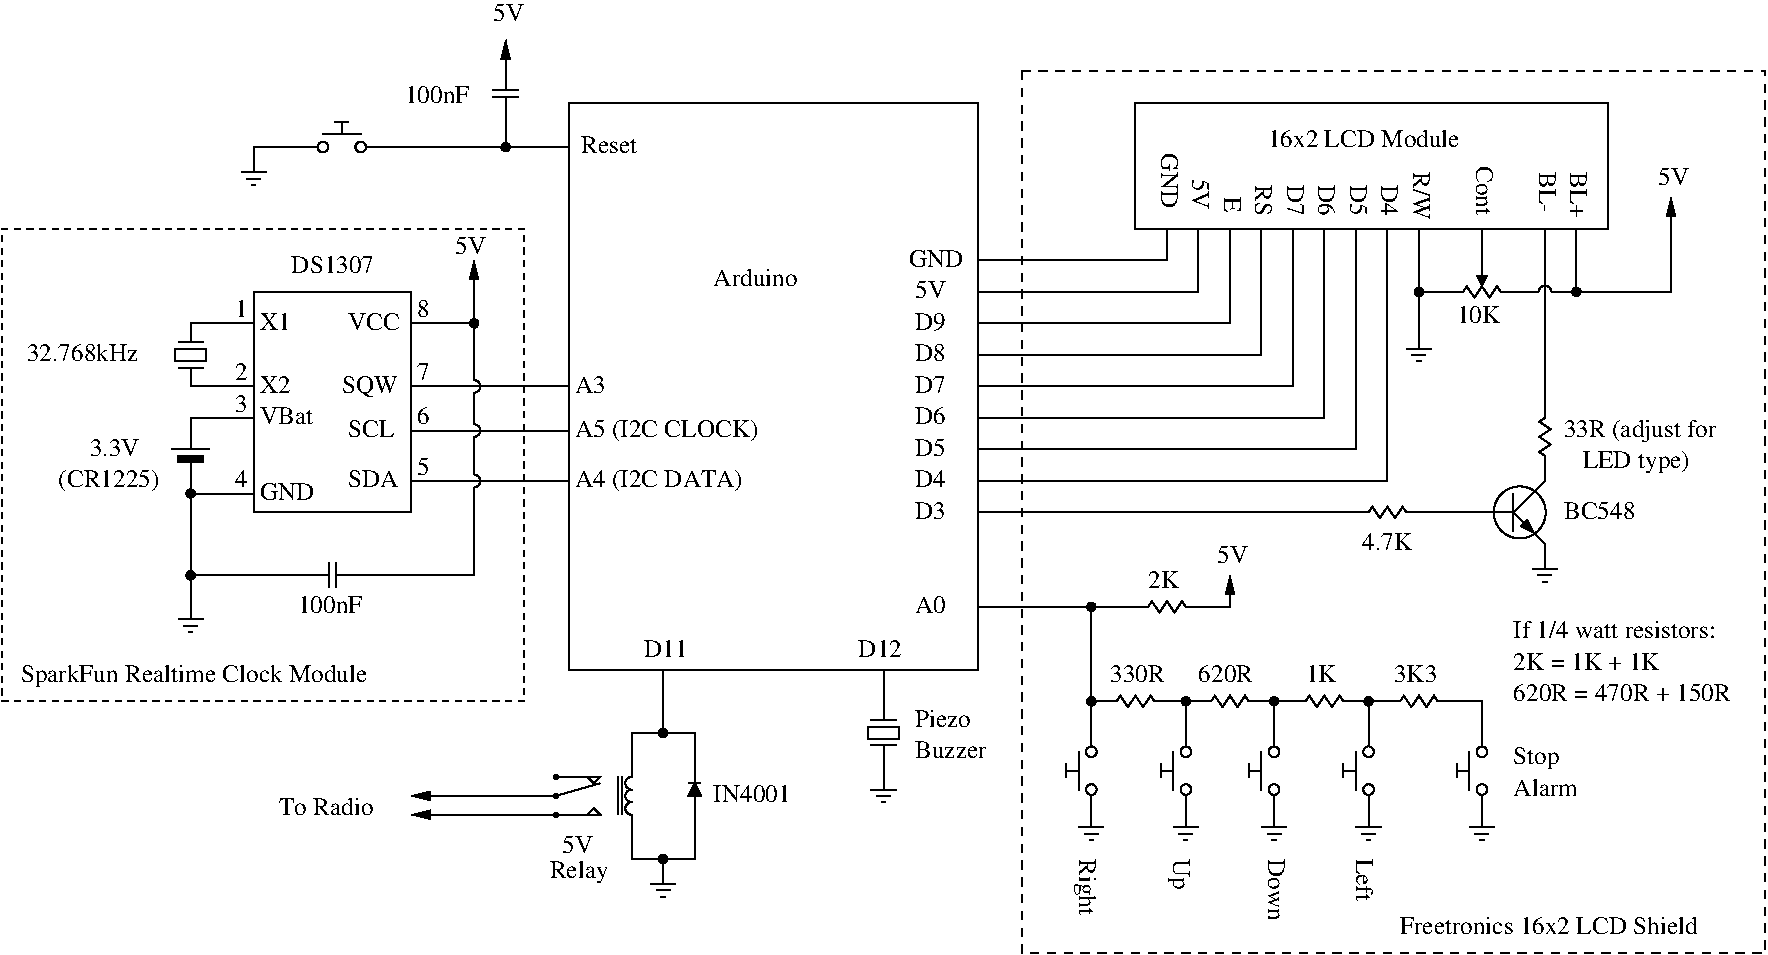 #FIG 3.2  Produced by xfig version 3.2.5b
Landscape
Center
Metric
A4      
100.00
Single
-2
1200 2
5 1 0 1 0 7 50 -1 -1 0.000 0 0 0 0 11475.000 2700.000 11430 2700 11475 2655 11520 2700
6 11430 3510 11520 3960
2 1 0 1 0 -1 0 0 -1 0.000 0 0 -1 0 0 2
	 11475 3865 11475 3960
2 1 0 1 0 -1 0 0 -1 0.000 0 0 -1 0 0 7
	 11475 3600 11435 3627 11515 3681 11435 3735 11515 3789 11435 3843
	 11475 3870
2 1 0 1 0 -1 0 0 -1 0.000 0 0 -1 0 0 2
	 11475 3510 11475 3605
-6
6 11385 4500 11565 4770
2 1 0 1 0 -1 0 0 -1 0.000 0 0 -1 0 0 2
	 11460 4770 11490 4770
2 1 0 1 0 -1 0 0 -1 0.000 0 0 -1 0 0 2
	 11425 4725 11525 4725
2 1 0 1 0 -1 0 0 -1 0.000 0 0 -1 0 0 2
	 11385 4680 11565 4680
2 1 0 1 0 -1 0 0 -1 0.000 0 0 -1 0 0 2
	 11475 4500 11475 4680
-6
6 3960 1125 4140 1440
2 1 0 1 0 -1 0 0 -1 0.000 0 0 -1 0 0 2
	 4050 1260 4050 1125
2 1 0 1 0 -1 0 0 -1 0.000 0 0 -1 0 0 2
	 4050 1305 4050 1440
2 1 0 1 0 -1 0 0 -1 0.000 0 0 -1 0 0 2
	 3960 1260 4140 1260
2 1 0 1 0 -1 0 0 -1 0.000 0 0 -1 0 0 2
	 3960 1305 4140 1305
-6
6 4005 1620 4095 1710
1 3 0 1 0 -1 0 0 20 0.000 1 0.0000 4050 1665 30 30 4050 1665 4050 1695
-6
6 10800 2520 11250 2745
2 1 0 1 0 -1 0 0 20 0.000 0 0 -1 0 0 4
	 11025 2655 11060 2585 10990 2585 11025 2655
2 1 0 1 0 -1 0 0 -1 0.000 0 0 -1 0 0 2
	 10895 2700 10800 2700
2 1 0 1 0 -1 0 0 -1 0.000 0 0 -1 0 0 7
	 11160 2700 11133 2660 11079 2740 11025 2660 10971 2740 10917 2660
	 10890 2700
2 1 0 1 0 -1 0 0 -1 0.000 0 0 -1 0 0 2
	 11250 2700 11155 2700
2 1 0 1 0 -1 0 0 -1 0.000 0 0 -1 0 0 2
	 11025 2520 11025 2610
-6
6 10485 2925 10665 3195
2 1 0 1 0 -1 0 0 -1 0.000 0 0 -1 0 0 2
	 10560 3195 10590 3195
2 1 0 1 0 -1 0 0 -1 0.000 0 0 -1 0 0 2
	 10525 3150 10625 3150
2 1 0 1 0 -1 0 0 -1 0.000 0 0 -1 0 0 2
	 10485 3105 10665 3105
2 1 0 1 0 -1 0 0 -1 0.000 0 0 -1 0 0 2
	 10575 2925 10575 3105
-6
6 11655 2655 11745 2745
1 3 0 1 0 -1 0 0 20 0.000 1 0.0000 11700 2700 30 30 11700 2700 11700 2730
-6
6 10530 2655 10620 2745
1 3 0 1 0 -1 0 0 20 0.000 1 0.0000 10575 2700 30 30 10575 2700 10575 2730
-6
6 9000 5580 9450 5670
2 1 0 1 0 -1 0 0 -1 0.000 0 0 -1 0 0 2
	 9095 5625 9000 5625
2 1 0 1 0 -1 0 0 -1 0.000 0 0 -1 0 0 7
	 9360 5625 9333 5585 9279 5665 9225 5585 9171 5665 9117 5585
	 9090 5625
2 1 0 1 0 -1 0 0 -1 0.000 0 0 -1 0 0 2
	 9450 5625 9355 5625
-6
6 8325 5580 8775 5670
2 1 0 1 0 -1 0 0 -1 0.000 0 0 -1 0 0 2
	 8420 5625 8325 5625
2 1 0 1 0 -1 0 0 -1 0.000 0 0 -1 0 0 7
	 8685 5625 8658 5585 8604 5665 8550 5585 8496 5665 8442 5585
	 8415 5625
2 1 0 1 0 -1 0 0 -1 0.000 0 0 -1 0 0 2
	 8775 5625 8680 5625
-6
6 9675 5580 10125 5670
2 1 0 1 0 -1 0 0 -1 0.000 0 0 -1 0 0 2
	 9770 5625 9675 5625
2 1 0 1 0 -1 0 0 -1 0.000 0 0 -1 0 0 7
	 10035 5625 10008 5585 9954 5665 9900 5585 9846 5665 9792 5585
	 9765 5625
2 1 0 1 0 -1 0 0 -1 0.000 0 0 -1 0 0 2
	 10125 5625 10030 5625
-6
6 10350 5580 10800 5670
2 1 0 1 0 -1 0 0 -1 0.000 0 0 -1 0 0 2
	 10445 5625 10350 5625
2 1 0 1 0 -1 0 0 -1 0.000 0 0 -1 0 0 7
	 10710 5625 10683 5585 10629 5665 10575 5585 10521 5665 10467 5585
	 10440 5625
2 1 0 1 0 -1 0 0 -1 0.000 0 0 -1 0 0 2
	 10800 5625 10705 5625
-6
6 10845 5850 11070 6390
1 3 0 1 0 -1 0 0 -1 0.000 1 1.5708 11025 6255 38 38 11025 6255 11025 6217
1 3 0 1 0 -1 0 0 -1 0.000 1 1.5708 11025 5985 38 38 11025 5985 11025 5947
2 1 0 1 0 -1 0 0 -1 0.000 0 0 -1 0 0 2
	 11025 6300 11025 6390
2 1 0 1 0 -1 0 0 -1 0.000 0 0 -1 0 0 2
	 11025 5940 11025 5850
2 1 0 1 0 -1 0 0 -1 0.000 0 0 -1 0 0 2
	 10935 6120 10845 6120
2 1 0 1 0 -1 0 0 -1 0.000 0 1 -1 0 0 2
	 10935 6255 10935 5985
2 1 0 1 0 -1 0 0 -1 0.000 0 1 -1 0 0 2
	 10845 6165 10845 6075
-6
6 10935 6345 11115 6615
2 1 0 1 0 -1 0 0 -1 0.000 0 0 -1 0 0 2
	 11010 6615 11040 6615
2 1 0 1 0 -1 0 0 -1 0.000 0 0 -1 0 0 2
	 10975 6570 11075 6570
2 1 0 1 0 -1 0 0 -1 0.000 0 0 -1 0 0 2
	 10935 6525 11115 6525
2 1 0 1 0 -1 0 0 -1 0.000 0 0 -1 0 0 2
	 11025 6345 11025 6525
-6
6 9360 5850 9585 6390
1 3 0 1 0 -1 0 0 -1 0.000 1 1.5708 9540 6255 38 38 9540 6255 9540 6217
1 3 0 1 0 -1 0 0 -1 0.000 1 1.5708 9540 5985 38 38 9540 5985 9540 5947
2 1 0 1 0 -1 0 0 -1 0.000 0 0 -1 0 0 2
	 9540 6300 9540 6390
2 1 0 1 0 -1 0 0 -1 0.000 0 0 -1 0 0 2
	 9540 5940 9540 5850
2 1 0 1 0 -1 0 0 -1 0.000 0 0 -1 0 0 2
	 9450 6120 9360 6120
2 1 0 1 0 -1 0 0 -1 0.000 0 1 -1 0 0 2
	 9450 6255 9450 5985
2 1 0 1 0 -1 0 0 -1 0.000 0 1 -1 0 0 2
	 9360 6165 9360 6075
-6
6 8730 5850 8955 6390
1 3 0 1 0 -1 0 0 -1 0.000 1 1.5708 8910 6255 38 38 8910 6255 8910 6217
1 3 0 1 0 -1 0 0 -1 0.000 1 1.5708 8910 5985 38 38 8910 5985 8910 5947
2 1 0 1 0 -1 0 0 -1 0.000 0 0 -1 0 0 2
	 8910 6300 8910 6390
2 1 0 1 0 -1 0 0 -1 0.000 0 0 -1 0 0 2
	 8910 5940 8910 5850
2 1 0 1 0 -1 0 0 -1 0.000 0 0 -1 0 0 2
	 8820 6120 8730 6120
2 1 0 1 0 -1 0 0 -1 0.000 0 1 -1 0 0 2
	 8820 6255 8820 5985
2 1 0 1 0 -1 0 0 -1 0.000 0 1 -1 0 0 2
	 8730 6165 8730 6075
-6
6 8820 6345 9000 6615
2 1 0 1 0 -1 0 0 -1 0.000 0 0 -1 0 0 2
	 8895 6615 8925 6615
2 1 0 1 0 -1 0 0 -1 0.000 0 0 -1 0 0 2
	 8860 6570 8960 6570
2 1 0 1 0 -1 0 0 -1 0.000 0 0 -1 0 0 2
	 8820 6525 9000 6525
2 1 0 1 0 -1 0 0 -1 0.000 0 0 -1 0 0 2
	 8910 6345 8910 6525
-6
6 9450 6345 9630 6615
2 1 0 1 0 -1 0 0 -1 0.000 0 0 -1 0 0 2
	 9525 6615 9555 6615
2 1 0 1 0 -1 0 0 -1 0.000 0 0 -1 0 0 2
	 9490 6570 9590 6570
2 1 0 1 0 -1 0 0 -1 0.000 0 0 -1 0 0 2
	 9450 6525 9630 6525
2 1 0 1 0 -1 0 0 -1 0.000 0 0 -1 0 0 2
	 9540 6345 9540 6525
-6
6 10035 5850 10260 6390
1 3 0 1 0 -1 0 0 -1 0.000 1 1.5708 10215 6255 38 38 10215 6255 10215 6217
1 3 0 1 0 -1 0 0 -1 0.000 1 1.5708 10215 5985 38 38 10215 5985 10215 5947
2 1 0 1 0 -1 0 0 -1 0.000 0 0 -1 0 0 2
	 10215 6300 10215 6390
2 1 0 1 0 -1 0 0 -1 0.000 0 0 -1 0 0 2
	 10215 5940 10215 5850
2 1 0 1 0 -1 0 0 -1 0.000 0 0 -1 0 0 2
	 10125 6120 10035 6120
2 1 0 1 0 -1 0 0 -1 0.000 0 1 -1 0 0 2
	 10125 6255 10125 5985
2 1 0 1 0 -1 0 0 -1 0.000 0 1 -1 0 0 2
	 10035 6165 10035 6075
-6
6 10125 6345 10305 6615
2 1 0 1 0 -1 0 0 -1 0.000 0 0 -1 0 0 2
	 10200 6615 10230 6615
2 1 0 1 0 -1 0 0 -1 0.000 0 0 -1 0 0 2
	 10165 6570 10265 6570
2 1 0 1 0 -1 0 0 -1 0.000 0 0 -1 0 0 2
	 10125 6525 10305 6525
2 1 0 1 0 -1 0 0 -1 0.000 0 0 -1 0 0 2
	 10215 6345 10215 6525
-6
6 8550 4905 9000 4995
2 1 0 1 0 -1 0 0 -1 0.000 0 0 -1 0 0 2
	 8645 4950 8550 4950
2 1 0 1 0 -1 0 0 -1 0.000 0 0 -1 0 0 7
	 8910 4950 8883 4910 8829 4990 8775 4910 8721 4990 8667 4910
	 8640 4950
2 1 0 1 0 -1 0 0 -1 0.000 0 0 -1 0 0 2
	 9000 4950 8905 4950
-6
6 8055 5850 8280 6390
1 3 0 1 0 -1 0 0 -1 0.000 1 1.5708 8235 6255 38 38 8235 6255 8235 6217
1 3 0 1 0 -1 0 0 -1 0.000 1 1.5708 8235 5985 38 38 8235 5985 8235 5947
2 1 0 1 0 -1 0 0 -1 0.000 0 0 -1 0 0 2
	 8235 6300 8235 6390
2 1 0 1 0 -1 0 0 -1 0.000 0 0 -1 0 0 2
	 8235 5940 8235 5850
2 1 0 1 0 -1 0 0 -1 0.000 0 0 -1 0 0 2
	 8145 6120 8055 6120
2 1 0 1 0 -1 0 0 -1 0.000 0 1 -1 0 0 2
	 8145 6255 8145 5985
2 1 0 1 0 -1 0 0 -1 0.000 0 1 -1 0 0 2
	 8055 6165 8055 6075
-6
6 8145 6345 8325 6615
2 1 0 1 0 -1 0 0 -1 0.000 0 0 -1 0 0 2
	 8220 6615 8250 6615
2 1 0 1 0 -1 0 0 -1 0.000 0 0 -1 0 0 2
	 8185 6570 8285 6570
2 1 0 1 0 -1 0 0 -1 0.000 0 0 -1 0 0 2
	 8145 6525 8325 6525
2 1 0 1 0 -1 0 0 -1 0.000 0 0 -1 0 0 2
	 8235 6345 8235 6525
-6
6 8190 4905 8280 4995
1 3 0 1 0 -1 0 0 20 0.000 1 0.0000 8235 4950 30 30 8235 4950 8235 4980
-6
6 8190 5580 8280 5670
1 3 0 1 0 -1 0 0 20 0.000 1 0.0000 8235 5625 30 30 8235 5625 8235 5655
-6
6 8865 5580 8955 5670
1 3 0 1 0 -1 0 0 20 0.000 1 0.0000 8910 5625 30 30 8910 5625 8910 5655
-6
6 9495 5580 9585 5670
1 3 0 1 0 -1 0 0 20 0.000 1 0.0000 9540 5625 30 30 9540 5625 9540 5655
-6
6 10170 5580 10260 5670
1 3 0 1 0 -1 0 0 20 0.000 1 0.0000 10215 5625 30 30 10215 5625 10215 5655
-6
6 2610 1485 3150 1710
1 3 0 1 0 -1 0 0 -1 0.000 1 0.0000 2745 1665 38 38 2745 1665 2783 1665
1 3 0 1 0 -1 0 0 -1 0.000 1 0.0000 3015 1665 38 38 3015 1665 3053 1665
2 1 0 1 0 -1 0 0 -1 0.000 0 0 -1 0 0 2
	 2700 1665 2610 1665
2 1 0 1 0 -1 0 0 -1 0.000 0 0 -1 0 0 2
	 3060 1665 3150 1665
2 1 0 1 0 -1 0 0 -1 0.000 0 0 -1 0 0 2
	 2880 1575 2880 1485
2 1 0 1 0 -1 0 0 -1 0.000 0 1 -1 0 0 2
	 2745 1575 3015 1575
2 1 0 1 0 -1 0 0 -1 0.000 0 1 -1 0 0 2
	 2835 1485 2925 1485
-6
6 2160 1665 2340 1935
2 1 0 1 0 -1 0 0 -1 0.000 0 0 -1 0 0 2
	 2235 1935 2265 1935
2 1 0 1 0 -1 0 0 -1 0.000 0 0 -1 0 0 2
	 2200 1890 2300 1890
2 1 0 1 0 -1 0 0 -1 0.000 0 0 -1 0 0 2
	 2160 1845 2340 1845
2 1 0 1 0 -1 0 0 -1 0.000 0 0 -1 0 0 2
	 2250 1665 2250 1845
-6
6 450 2250 4185 5625
5 1 0 1 0 7 50 -1 -1 0.000 0 0 0 0 3825.000 3375.000 3825 3330 3870 3375 3825 3420
5 1 0 1 0 7 50 -1 -1 0.000 0 0 0 0 3825.000 3690.000 3825 3645 3870 3690 3825 3735
5 1 0 1 0 7 50 -1 -1 0.000 0 0 0 0 3825.000 4050.000 3825 4005 3870 4050 3825 4095
6 1665 2925 1935 3375
2 1 0 1 0 -1 0 0 -1 0.000 0 0 -1 0 0 2
	 1800 3240 1800 3375
2 1 0 1 0 -1 0 0 -1 0.000 0 0 -1 0 0 2
	 1710 3240 1890 3240
2 2 0 1 0 -1 0 0 -1 0.000 0 0 -1 0 0 5
	 1690 3105 1910 3105 1910 3195 1690 3195 1690 3105
2 1 0 1 0 -1 0 0 -1 0.000 0 0 -1 0 0 2
	 1710 3060 1890 3060
2 1 0 1 0 -1 0 0 -1 0.000 0 0 -1 0 0 2
	 1800 3060 1800 2925
-6
6 1665 3600 1935 4140
2 1 0 1 0 -1 0 0 0 0.000 0 0 -1 0 0 2
	 1800 3915 1800 4140
2 2 0 1 0 -1 0 0 20 0.000 0 0 -1 0 0 5
	 1710 3870 1890 3870 1890 3915 1710 3915 1710 3870
2 1 0 1 0 -1 0 0 0 0.000 0 0 -1 0 0 2
	 1665 3825 1935 3825
2 1 0 1 0 -1 0 0 0 0.000 0 0 -1 0 0 2
	 1800 3825 1800 3600
-6
6 1755 4095 1845 4185
1 3 0 1 0 -1 0 0 20 0.000 1 0.0000 1800 4140 30 30 1800 4140 1800 4170
-6
6 2655 4635 2970 4815
2 1 0 1 0 -1 0 0 -1 0.000 0 0 -1 0 0 2
	 2835 4725 2970 4725
2 1 0 1 0 -1 0 0 -1 0.000 0 0 -1 0 0 2
	 2790 4725 2655 4725
2 1 0 1 0 -1 0 0 -1 0.000 0 0 -1 0 0 2
	 2835 4635 2835 4815
2 1 0 1 0 -1 0 0 -1 0.000 0 0 -1 0 0 2
	 2790 4635 2790 4815
-6
6 1710 4860 1890 5130
2 1 0 1 0 -1 0 0 -1 0.000 0 0 -1 0 0 2
	 1785 5130 1815 5130
2 1 0 1 0 -1 0 0 -1 0.000 0 0 -1 0 0 2
	 1750 5085 1850 5085
2 1 0 1 0 -1 0 0 -1 0.000 0 0 -1 0 0 2
	 1710 5040 1890 5040
2 1 0 1 0 -1 0 0 -1 0.000 0 0 -1 0 0 2
	 1800 4860 1800 5040
-6
6 3780 2880 3870 2970
1 3 0 1 0 -1 0 0 20 0.000 1 0.0000 3825 2925 30 30 3825 2925 3825 2955
-6
6 1755 4680 1845 4770
1 3 0 1 0 -1 0 0 20 0.000 1 0.0000 1800 4725 30 30 1800 4725 1800 4755
-6
2 1 0 1 0 7 50 -1 -1 0.000 0 0 -1 0 0 2
	 1800 3375 2250 3375
2 1 0 1 0 7 50 -1 -1 0.000 0 0 -1 0 0 2
	 1800 2925 2250 2925
2 1 0 1 0 7 50 -1 -1 0.000 0 0 -1 0 0 2
	 1800 3600 2250 3600
2 1 0 1 0 7 50 -1 -1 0.000 0 0 -1 0 0 2
	 1800 4140 2250 4140
2 2 0 1 0 7 50 -1 -1 0.000 0 0 -1 0 0 5
	 2250 2700 3375 2700 3375 4275 2250 4275 2250 2700
2 1 0 1 0 7 50 -1 -1 0.000 0 0 -1 1 0 3
	1 1 1.00 60.00 120.00
	 3375 2925 3825 2925 3825 2475
2 1 0 1 0 7 50 -1 -1 0.000 0 0 -1 0 0 2
	 3825 2925 3825 3330
2 1 0 1 0 7 50 -1 -1 0.000 0 0 -1 0 0 2
	 3825 3420 3825 3645
2 1 0 1 0 7 50 -1 -1 0.000 0 0 -1 0 0 2
	 3825 3735 3825 4005
2 1 0 1 0 7 50 -1 -1 0.000 0 0 -1 0 0 3
	 3825 4095 3825 4725 2970 4725
2 1 0 1 0 7 50 -1 -1 0.000 0 0 -1 0 0 2
	 1800 4140 1800 4860
2 1 0 1 0 7 50 -1 -1 0.000 0 0 -1 0 0 2
	 2700 4725 1800 4725
2 2 1 1 0 7 50 -1 -1 3.000 0 0 -1 0 0 5
	 450 2250 4185 2250 4185 5625 450 5625 450 2250
4 0 0 50 -1 0 12 0.0000 4 135 105 2115 2880 1\001
4 0 0 50 -1 0 12 0.0000 4 135 105 2115 3330 2\001
4 0 0 50 -1 0 12 0.0000 4 135 900 630 3195 32.768kHz\001
4 0 0 50 -1 0 12 0.0000 4 135 390 1080 3870 3.3V\001
4 0 0 50 -1 0 12 0.0000 4 165 810 855 4095 (CR1225)\001
4 0 0 50 -1 0 12 0.0000 4 135 105 2115 4095 4\001
4 0 0 50 -1 0 12 0.0000 4 135 105 2115 3555 3\001
4 0 0 50 -1 0 12 0.0000 4 135 240 3690 2430 5V\001
4 0 0 50 -1 0 12 0.0000 4 135 240 2295 2970 X1\001
4 0 0 50 -1 0 12 0.0000 4 135 240 2295 3420 X2\001
4 0 0 50 -1 0 12 0.0000 4 135 420 2295 3645 VBat\001
4 0 0 50 -1 0 12 0.0000 4 135 405 2295 4185 GND\001
4 0 0 50 -1 0 12 0.0000 4 135 405 2925 2970 VCC\001
4 0 0 50 -1 0 12 0.0000 4 135 105 3420 3645 6\001
4 0 0 50 -1 0 12 0.0000 4 135 105 3420 3330 7\001
4 0 0 50 -1 0 12 0.0000 4 135 105 3420 2880 8\001
4 0 0 50 -1 0 12 0.0000 4 135 375 2925 4095 SDA\001
4 0 0 50 -1 0 12 0.0000 4 135 360 2925 3735 SCL\001
4 0 0 50 -1 0 12 0.0000 4 165 420 2880 3420 SQW\001
4 0 0 50 -1 0 12 0.0000 4 135 525 2565 4995 100nF\001
4 0 0 50 -1 0 12 0.0000 4 135 105 3420 4005 5\001
4 0 0 50 -1 0 12 0.0000 4 180 2790 585 5490 SparkFun Realtime Clock Module\001
4 0 0 50 -1 0 12 0.0000 4 135 660 2520 2565 DS1307\001
-6
6 6615 5625 6885 6075
2 1 0 1 0 -1 0 0 -1 0.000 0 0 -1 0 0 2
	 6750 5940 6750 6075
2 1 0 1 0 -1 0 0 -1 0.000 0 0 -1 0 0 2
	 6660 5940 6840 5940
2 2 0 1 0 -1 0 0 -1 0.000 0 0 -1 0 0 5
	 6640 5805 6860 5805 6860 5895 6640 5895 6640 5805
2 1 0 1 0 -1 0 0 -1 0.000 0 0 -1 0 0 2
	 6660 5760 6840 5760
2 1 0 1 0 -1 0 0 -1 0.000 0 0 -1 0 0 2
	 6750 5760 6750 5625
-6
6 6660 6075 6840 6345
2 1 0 1 0 -1 0 0 -1 0.000 0 0 -1 0 0 2
	 6735 6345 6765 6345
2 1 0 1 0 -1 0 0 -1 0.000 0 0 -1 0 0 2
	 6700 6300 6800 6300
2 1 0 1 0 -1 0 0 -1 0.000 0 0 -1 0 0 2
	 6660 6255 6840 6255
2 1 0 1 0 -1 0 0 -1 0.000 0 0 -1 0 0 2
	 6750 6075 6750 6255
-6
6 11025 4050 11520 4500
1 3 0 1 0 -1 0 0 -1 0.000 1 0.0000 11295 4275 186 186 11295 4275 11340 4455
2 1 0 1 0 -1 0 0 20 0.000 0 0 -1 0 0 4
	 11395 4420 11350 4330 11305 4375 11395 4420
2 1 0 1 0 -1 0 0 -1 0.000 0 0 -1 0 0 2
	 11250 4275 11475 4500
2 1 0 1 0 -1 0 0 -1 0.000 0 0 -1 0 0 2
	 11250 4275 11475 4050
2 1 0 1 0 -1 0 0 -1 0.000 0 0 -1 0 0 2
	 11250 4140 11250 4410
2 1 0 1 0 -1 0 0 -1 0.000 0 0 -1 0 0 2
	 11250 4275 11025 4275
-6
6 10125 4230 10575 4320
2 1 0 1 0 -1 0 0 -1 0.000 0 0 -1 0 0 2
	 10220 4275 10125 4275
2 1 0 1 0 -1 0 0 -1 0.000 0 0 -1 0 0 7
	 10485 4275 10458 4235 10404 4315 10350 4235 10296 4315 10242 4235
	 10215 4275
2 1 0 1 0 -1 0 0 -1 0.000 0 0 -1 0 0 2
	 10575 4275 10480 4275
-6
6 4815 6075 4950 6525
5 1 0 1 0 -1 0 0 -1 0.000 1 1 0 0 4950.000 6390.000 4950 6345 4905 6390 4950 6435
5 1 0 1 0 -1 0 0 -1 0.000 1 1 0 0 4950.000 6300.000 4950 6255 4905 6300 4950 6345
5 1 0 1 0 -1 0 0 -1 0.000 1 1 0 0 4950.000 6210.000 4950 6165 4905 6210 4950 6255
2 1 0 1 0 -1 0 0 -1 0.000 0 1 -1 0 0 2
	 4950 6435 4950 6525
2 1 0 1 0 -1 0 0 -1 0.000 0 1 -1 0 0 2
	 4950 6165 4950 6075
2 1 0 1 0 -1 0 0 -1 0.000 0 0 -1 0 0 2
	 4880 6165 4880 6435
2 1 0 1 0 -1 0 0 -1 0.000 0 0 -1 0 0 2
	 4850 6165 4850 6435
-6
6 5355 6075 5445 6435
2 1 0 1 0 -1 0 0 20 0.000 1 0 -1 0 0 4
	 5400 6210 5445 6300 5355 6300 5400 6210
2 1 0 1 0 -1 0 0 -1 0.000 0 0 -1 0 0 2
	 5355 6210 5445 6210
2 1 0 1 0 -1 0 0 -1 0.000 0 0 -1 0 0 2
	 5400 6300 5400 6435
2 1 0 1 0 -1 0 0 -1 0.000 0 0 -1 0 0 2
	 5400 6210 5400 6075
-6
6 5085 6750 5265 7020
2 1 0 1 0 -1 0 0 -1 0.000 0 0 -1 0 0 2
	 5160 7020 5190 7020
2 1 0 1 0 -1 0 0 -1 0.000 0 0 -1 0 0 2
	 5125 6975 5225 6975
2 1 0 1 0 -1 0 0 -1 0.000 0 0 -1 0 0 2
	 5085 6930 5265 6930
2 1 0 1 0 -1 0 0 -1 0.000 0 0 -1 0 0 2
	 5175 6750 5175 6930
-6
6 5130 5805 5220 5895
1 3 0 1 0 -1 0 0 20 0.000 1 0.0000 5175 5850 30 30 5175 5850 5175 5880
-6
6 5130 6705 5220 6795
1 3 0 1 0 -1 0 0 20 0.000 1 0.0000 5175 6750 30 30 5175 6750 5175 6780
-6
6 4365 6120 4455 6210
1 3 0 1 0 -1 0 0 20 0.000 1 0.0000 4410 6165 15 15 4410 6165 4425 6165
-6
6 4365 6255 4455 6345
1 3 0 1 0 -1 0 0 20 0.000 1 0.0000 4410 6300 15 15 4410 6300 4425 6300
-6
6 4365 6390 4455 6480
1 3 0 1 0 -1 0 0 20 0.000 1 0.0000 4410 6435 15 15 4410 6435 4425 6435
-6
2 2 0 1 0 7 50 -1 -1 0.000 0 0 -1 0 0 5
	 4500 1350 7425 1350 7425 5400 4500 5400 4500 1350
2 1 0 1 0 7 50 -1 -1 0.000 0 0 -1 0 0 3
	 8775 2250 8775 2475 7425 2475
2 1 0 1 0 7 50 -1 -1 0.000 0 0 -1 0 0 3
	 9000 2250 9000 2700 7425 2700
2 1 0 1 0 7 50 -1 -1 0.000 0 0 -1 0 0 3
	 9225 2250 9225 2925 7425 2925
2 1 0 1 0 7 50 -1 -1 0.000 0 0 -1 0 0 3
	 9450 2250 9450 3150 7425 3150
2 1 0 1 0 7 50 -1 -1 0.000 0 0 -1 0 0 3
	 9675 2250 9675 3375 7425 3375
2 1 0 1 0 7 50 -1 -1 0.000 0 0 -1 0 0 3
	 9900 2250 9900 3600 7425 3600
2 1 0 1 0 7 50 -1 -1 0.000 0 0 -1 0 0 3
	 10125 2248 10125 3825 7425 3823
2 1 0 1 0 7 50 -1 -1 0.000 0 0 -1 0 0 3
	 10350 2250 10350 4050 7425 4050
2 2 0 1 0 7 50 -1 -1 0.000 0 0 -1 0 0 5
	 8550 1350 11925 1350 11925 2250 8550 2250 8550 1350
2 1 0 1 0 7 50 -1 -1 0.000 0 0 -1 1 0 4
	1 1 1.00 60.00 120.00
	 11700 2250 11700 2700 12375 2700 12375 2025
2 1 0 1 0 7 50 -1 -1 0.000 0 0 -1 0 0 2
	 11475 2250 11475 3510
2 1 0 1 0 7 50 -1 -1 0.000 0 0 -1 0 0 2
	 10170 4275 7425 4275
2 1 0 1 0 7 50 -1 -1 0.000 0 0 -1 0 0 2
	 4050 1665 4050 1395
2 1 0 1 0 7 50 -1 -1 0.000 0 0 -1 1 0 2
	1 1 1.00 60.00 120.00
	 4050 1170 4050 900
2 1 0 1 0 7 50 -1 -1 0.000 0 0 -1 0 0 2
	 11025 2565 11025 2250
2 1 0 1 0 7 50 -1 -1 0.000 0 0 -1 0 0 3
	 10800 2700 10575 2700 10575 2925
2 1 0 1 0 7 50 -1 -1 0.000 0 0 -1 0 0 2
	 11250 2700 11430 2700
2 1 0 1 0 7 50 -1 -1 0.000 0 0 -1 0 0 2
	 11520 2700 11700 2700
2 1 0 1 0 7 50 -1 -1 0.000 0 0 -1 0 0 2
	 10575 2700 10575 2250
2 1 0 1 0 7 50 -1 -1 0.000 0 0 -1 0 0 3
	 7425 4950 8235 4950 8235 5895
2 1 0 1 0 7 50 -1 -1 0.000 0 0 -1 0 0 2
	 8730 5625 9045 5625
2 1 0 1 0 7 50 -1 -1 0.000 0 0 -1 0 0 2
	 9450 5625 9675 5625
2 1 0 1 0 7 50 -1 -1 0.000 0 0 -1 0 0 2
	 10125 5625 10350 5625
2 1 0 1 0 7 50 -1 -1 0.000 0 0 -1 0 0 3
	 10755 5625 11025 5625 11025 5850
2 1 0 1 0 7 50 -1 -1 0.000 0 0 -1 0 0 2
	 8910 5850 8910 5625
2 1 0 1 0 7 50 -1 -1 0.000 0 0 -1 0 0 2
	 9540 5895 9540 5625
2 1 0 1 0 7 50 -1 -1 0.000 0 0 -1 0 0 2
	 10215 5895 10215 5625
2 1 0 1 0 7 50 -1 -1 0.000 0 0 -1 0 0 2
	 8595 4950 8190 4950
2 1 0 1 0 7 50 -1 -1 0.000 0 0 -1 1 0 3
	1 1 1.00 60.00 120.00
	 8955 4950 9225 4950 9225 4725
2 1 0 1 0 7 50 -1 -1 0.000 0 0 -1 0 0 2
	 8370 5625 8235 5625
2 1 0 1 0 7 50 -1 -1 0.000 0 0 -1 0 0 2
	 3375 3375 4500 3375
2 1 0 1 0 7 50 -1 -1 0.000 0 0 -1 0 0 2
	 3375 3690 4500 3690
2 1 0 1 0 7 50 -1 -1 0.000 0 0 -1 0 0 2
	 3375 4050 4500 4050
2 1 0 1 0 7 50 -1 -1 0.000 0 0 -1 0 0 2
	 4500 1665 3150 1665
2 1 0 1 0 7 50 -1 -1 0.000 0 0 -1 0 0 2
	 2610 1665 2250 1665
2 1 0 1 0 7 50 -1 -1 0.000 0 0 -1 0 0 2
	 6750 5670 6750 5400
2 2 1 1 0 7 50 -1 -1 4.000 0 0 -1 0 0 5
	 7740 1125 13050 1125 13050 7425 7740 7425 7740 1125
2 1 0 1 0 7 50 -1 -1 0.000 0 0 -1 0 0 2
	 11475 3960 11475 4050
2 1 0 1 0 7 50 -1 -1 0.000 0 0 -1 0 0 2
	 10575 4275 11115 4275
2 1 0 1 0 7 50 -1 -1 0.000 0 0 -1 0 0 4
	 4950 6075 4950 5850 5400 5850 5400 6075
2 1 0 1 0 7 50 -1 -1 0.000 0 0 -1 0 0 4
	 4950 6525 4950 6750 5400 6750 5400 6435
2 1 0 1 0 7 50 -1 -1 0.000 0 0 -1 0 0 2
	 5175 5850 5175 5400
2 1 0 1 0 7 50 -1 -1 0.000 0 0 -1 0 0 4
	 4410 6165 4725 6165 4680 6210 4635 6165
2 1 0 1 0 7 50 -1 -1 0.000 0 0 -1 0 0 4
	 4410 6435 4725 6435 4680 6390 4635 6435
2 1 0 1 0 7 50 -1 -1 0.000 0 0 -1 0 0 2
	 4410 6300 4725 6210
2 1 0 1 0 7 50 -1 -1 0.000 0 0 -1 1 0 2
	1 1 1.00 60.00 120.00
	 4410 6300 3375 6300
2 1 0 1 0 7 50 -1 -1 0.000 0 0 -1 1 0 2
	1 1 1.00 60.00 120.00
	 4410 6435 3375 6435
4 0 0 50 -1 0 12 0.0000 4 135 450 4590 1710 Reset\001
4 0 0 50 -1 0 12 4.7124 4 135 405 8730 1710 GND\001
4 0 0 50 -1 0 12 4.7124 4 135 240 8955 1890 5V\001
4 0 0 50 -1 0 12 0.0000 4 135 240 6975 2745 5V\001
4 0 0 50 -1 0 12 0.0000 4 135 405 6930 2520 GND\001
4 0 0 50 -1 0 12 0.0000 4 135 240 6975 2970 D9\001
4 0 0 50 -1 0 12 0.0000 4 135 240 6975 3195 D8\001
4 0 0 50 -1 0 12 0.0000 4 135 240 6975 3420 D7\001
4 0 0 50 -1 0 12 0.0000 4 135 240 6975 3645 D6\001
4 0 0 50 -1 0 12 0.0000 4 135 240 6975 3870 D5\001
4 0 0 50 -1 0 12 0.0000 4 135 240 6975 4095 D4\001
4 0 0 50 -1 0 12 4.7124 4 135 120 9180 2025 E\001
4 0 0 50 -1 0 12 4.7124 4 135 240 9405 1935 RS\001
4 0 0 50 -1 0 12 0.0000 4 135 1545 9495 1665 16x2 LCD Module\001
4 0 0 50 -1 0 12 4.7124 4 135 240 9630 1935 D7\001
4 0 0 50 -1 0 12 4.7124 4 135 240 9855 1935 D6\001
4 0 0 50 -1 0 12 4.7124 4 135 240 10080 1935 D5\001
4 0 0 50 -1 0 12 4.7124 4 135 240 10305 1935 D4\001
4 0 0 50 -1 0 12 0.0000 4 135 240 12285 1935 5V\001
4 0 0 50 -1 0 12 0.0000 4 135 240 6975 4320 D3\001
4 0 0 50 -1 0 12 0.0000 4 135 240 3960 765 5V\001
4 0 0 50 -1 0 12 0.0000 4 135 525 3330 1350 100nF\001
4 0 0 50 -1 0 12 4.7124 4 135 315 11430 1845 BL-\001
4 0 0 50 -1 0 12 4.7124 4 135 360 11655 1845 BL+\001
4 0 0 50 -1 0 12 0.0000 4 135 345 10845 2925 10K\001
4 0 0 50 -1 0 12 4.7124 4 135 405 10980 1800 Cont\001
4 0 0 50 -1 0 12 4.7124 4 135 375 10530 1845 R/W\001
4 0 0 50 -1 0 12 0.0000 4 135 450 8370 5490 330R\001
4 0 0 50 -1 0 12 0.0000 4 135 450 9000 5490 620R\001
4 0 0 50 -1 0 12 0.0000 4 135 240 9765 5490 1K\001
4 0 0 50 -1 0 12 0.0000 4 135 345 10395 5490 3K3\001
4 0 0 50 -1 0 12 4.7124 4 135 480 9495 6750 Down\001
4 0 0 50 -1 0 12 4.7124 4 135 330 10125 6750 Left\001
4 0 0 50 -1 0 12 4.7124 4 180 240 8820 6750 Up\001
4 0 0 50 -1 0 12 0.0000 4 180 375 11250 6075 Stop\001
4 0 0 50 -1 0 12 0.0000 4 135 495 11250 6300 Alarm\001
4 0 0 50 -1 0 12 0.0000 4 135 240 9135 4635 5V\001
4 0 0 50 -1 0 12 0.0000 4 135 240 8640 4815 2K\001
4 0 0 50 -1 0 12 4.7124 4 180 465 8145 6750 Right\001
4 0 0 50 -1 0 12 0.0000 4 135 1590 11250 5175 If 1/4 watt resistors:\001
4 0 0 50 -1 0 12 0.0000 4 135 1110 11250 5400 2K = 1K + 1K\001
4 0 0 50 -1 0 12 0.0000 4 135 1740 11250 5625 620R = 470R + 150R\001
4 0 0 50 -1 0 12 0.0000 4 135 240 6975 4995 A0\001
4 0 0 50 -1 0 12 0.0000 4 135 240 4545 3420 A3\001
4 0 0 50 -1 0 12 0.0000 4 165 1410 4545 3735 A5 (I2C CLOCK)\001
4 0 0 50 -1 0 12 0.0000 4 165 1275 4545 4095 A4 (I2C DATA)\001
4 0 0 50 -1 0 12 0.0000 4 135 345 6570 5310 D12\001
4 0 0 50 -1 0 12 0.0000 4 135 2370 10440 7290 Freetronics 16x2 LCD Shield\001
4 0 0 50 -1 0 12 0.0000 4 135 450 6975 5805 Piezo\001
4 0 0 50 -1 0 12 0.0000 4 135 570 6975 6030 Buzzer\001
4 0 0 50 -1 0 12 0.0000 4 135 390 10170 4545 4.7K\001
4 0 0 50 -1 0 12 0.0000 4 135 585 11610 4320 BC548\001
4 0 0 50 -1 0 12 0.0000 4 180 1215 11610 3735 33R (adjust for\001
4 0 0 50 -1 0 12 0.0000 4 180 840 11745 3960 LED type)\001
4 0 0 50 -1 0 12 0.0000 4 135 675 5535 2655 Arduino\001
4 0 0 50 -1 0 12 0.0000 4 135 615 5535 6345 IN4001\001
4 0 0 50 -1 0 12 0.0000 4 135 345 5040 5310 D11\001
4 0 0 50 -1 0 12 0.0000 4 135 240 4455 6705 5V\001
4 0 0 50 -1 0 12 0.0000 4 180 480 4365 6885 Relay\001
4 0 0 50 -1 0 12 0.0000 4 135 765 2430 6435 To Radio\001

